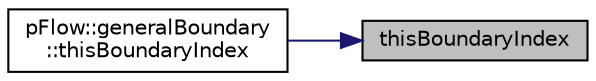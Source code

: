 digraph "thisBoundaryIndex"
{
 // LATEX_PDF_SIZE
  edge [fontname="Helvetica",fontsize="10",labelfontname="Helvetica",labelfontsize="10"];
  node [fontname="Helvetica",fontsize="10",shape=record];
  rankdir="RL";
  Node1 [label="thisBoundaryIndex",height=0.2,width=0.4,color="black", fillcolor="grey75", style="filled", fontcolor="black",tooltip=" "];
  Node1 -> Node2 [dir="back",color="midnightblue",fontsize="10",style="solid",fontname="Helvetica"];
  Node2 [label="pFlow::generalBoundary\l::thisBoundaryIndex",height=0.2,width=0.4,color="black", fillcolor="white", style="filled",URL="$classpFlow_1_1generalBoundary.html#ad568be41af0667fb188410a8d71f5791",tooltip=" "];
}

